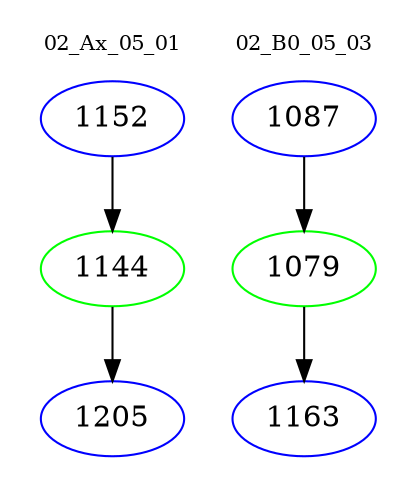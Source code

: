 digraph{
subgraph cluster_0 {
color = white
label = "02_Ax_05_01";
fontsize=10;
T0_1152 [label="1152", color="blue"]
T0_1152 -> T0_1144 [color="black"]
T0_1144 [label="1144", color="green"]
T0_1144 -> T0_1205 [color="black"]
T0_1205 [label="1205", color="blue"]
}
subgraph cluster_1 {
color = white
label = "02_B0_05_03";
fontsize=10;
T1_1087 [label="1087", color="blue"]
T1_1087 -> T1_1079 [color="black"]
T1_1079 [label="1079", color="green"]
T1_1079 -> T1_1163 [color="black"]
T1_1163 [label="1163", color="blue"]
}
}
